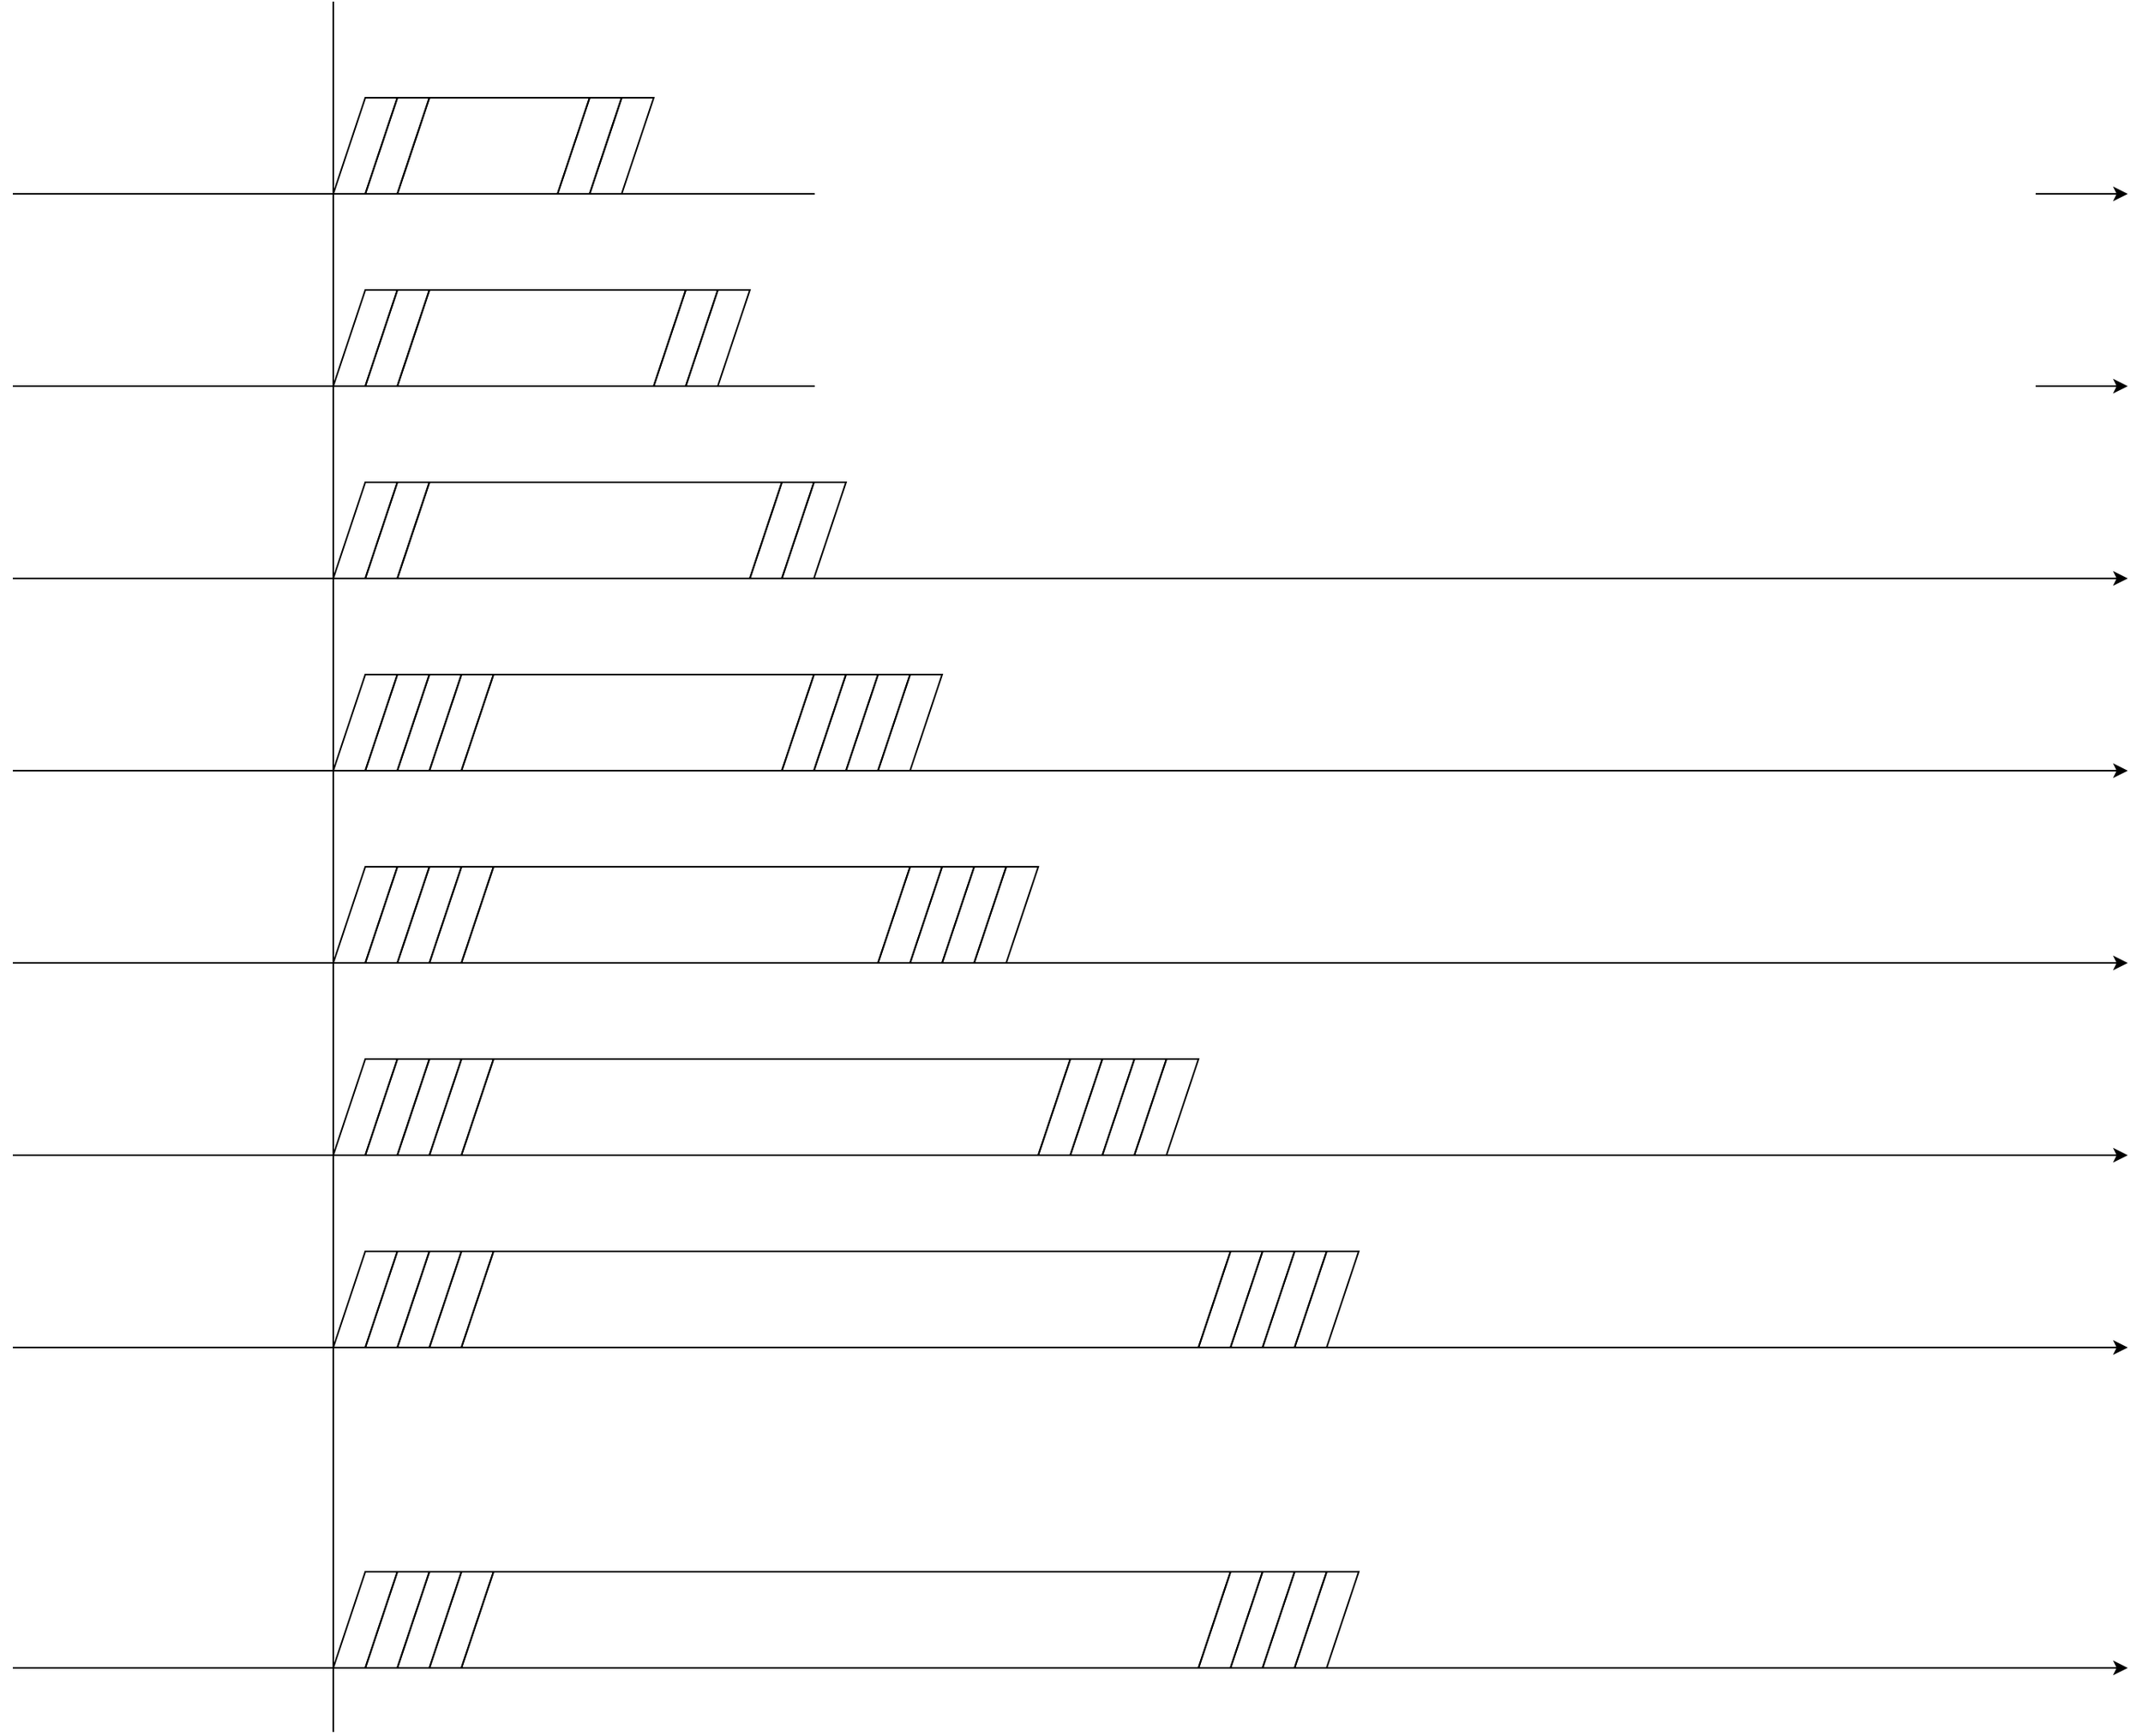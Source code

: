 <mxfile version="22.0.3" type="device">
  <diagram name="Page-1" id="kGcfdEgu2AfaMnEGp_mp">
    <mxGraphModel dx="813" dy="874" grid="1" gridSize="10" guides="1" tooltips="1" connect="1" arrows="1" fold="1" page="1" pageScale="1" pageWidth="3300" pageHeight="4681" math="0" shadow="0">
      <root>
        <mxCell id="0" />
        <mxCell id="1" parent="0" />
        <mxCell id="lHrtD9bcTlEtg_5Hjy0B-1" value="" style="endArrow=none;html=1;rounded=0;" parent="1" edge="1">
          <mxGeometry width="50" height="50" relative="1" as="geometry">
            <mxPoint x="320" y="1240" as="sourcePoint" />
            <mxPoint x="320" y="160" as="targetPoint" />
          </mxGeometry>
        </mxCell>
        <mxCell id="lHrtD9bcTlEtg_5Hjy0B-2" value="" style="endArrow=classic;html=1;rounded=0;startArrow=none;startFill=0;endFill=1;" parent="1" edge="1">
          <mxGeometry width="50" height="50" relative="1" as="geometry">
            <mxPoint x="120" y="280" as="sourcePoint" />
            <mxPoint x="1440" y="280" as="targetPoint" />
          </mxGeometry>
        </mxCell>
        <mxCell id="lHrtD9bcTlEtg_5Hjy0B-3" value="" style="endArrow=classic;html=1;rounded=0;endFill=1;" parent="1" edge="1">
          <mxGeometry width="50" height="50" relative="1" as="geometry">
            <mxPoint x="120" y="400" as="sourcePoint" />
            <mxPoint x="1440" y="400" as="targetPoint" />
          </mxGeometry>
        </mxCell>
        <mxCell id="lHrtD9bcTlEtg_5Hjy0B-4" value="" style="endArrow=classic;html=1;rounded=0;endFill=1;" parent="1" edge="1">
          <mxGeometry width="50" height="50" relative="1" as="geometry">
            <mxPoint x="120" y="520" as="sourcePoint" />
            <mxPoint x="1440" y="520" as="targetPoint" />
          </mxGeometry>
        </mxCell>
        <mxCell id="lHrtD9bcTlEtg_5Hjy0B-5" value="" style="endArrow=classic;html=1;rounded=0;endFill=1;" parent="1" edge="1">
          <mxGeometry width="50" height="50" relative="1" as="geometry">
            <mxPoint x="120" y="640" as="sourcePoint" />
            <mxPoint x="1440" y="640" as="targetPoint" />
          </mxGeometry>
        </mxCell>
        <mxCell id="lHrtD9bcTlEtg_5Hjy0B-6" value="" style="endArrow=classic;html=1;rounded=0;endFill=1;" parent="1" edge="1">
          <mxGeometry width="50" height="50" relative="1" as="geometry">
            <mxPoint x="120" y="760" as="sourcePoint" />
            <mxPoint x="1440" y="760" as="targetPoint" />
          </mxGeometry>
        </mxCell>
        <mxCell id="lHrtD9bcTlEtg_5Hjy0B-8" value="" style="endArrow=classic;html=1;rounded=0;endFill=1;" parent="1" edge="1">
          <mxGeometry width="50" height="50" relative="1" as="geometry">
            <mxPoint x="120" y="880" as="sourcePoint" />
            <mxPoint x="1440" y="880" as="targetPoint" />
          </mxGeometry>
        </mxCell>
        <mxCell id="lHrtD9bcTlEtg_5Hjy0B-9" value="" style="endArrow=classic;html=1;rounded=0;endFill=1;" parent="1" edge="1">
          <mxGeometry width="50" height="50" relative="1" as="geometry">
            <mxPoint x="120" y="1000" as="sourcePoint" />
            <mxPoint x="1440" y="1000" as="targetPoint" />
          </mxGeometry>
        </mxCell>
        <mxCell id="lHrtD9bcTlEtg_5Hjy0B-10" value="" style="endArrow=classic;html=1;rounded=0;endFill=1;" parent="1" edge="1">
          <mxGeometry width="50" height="50" relative="1" as="geometry">
            <mxPoint x="120" y="1200" as="sourcePoint" />
            <mxPoint x="1440" y="1200" as="targetPoint" />
          </mxGeometry>
        </mxCell>
        <mxCell id="lHrtD9bcTlEtg_5Hjy0B-16" value="" style="group" parent="1" vertex="1" connectable="0">
          <mxGeometry x="320" y="220" width="200" height="60" as="geometry" />
        </mxCell>
        <mxCell id="lHrtD9bcTlEtg_5Hjy0B-11" value="" style="shape=parallelogram;perimeter=parallelogramPerimeter;whiteSpace=wrap;html=1;fixedSize=1;fillColor=none;" parent="lHrtD9bcTlEtg_5Hjy0B-16" vertex="1">
          <mxGeometry width="40" height="60" as="geometry" />
        </mxCell>
        <mxCell id="lHrtD9bcTlEtg_5Hjy0B-12" value="" style="shape=parallelogram;perimeter=parallelogramPerimeter;whiteSpace=wrap;html=1;fixedSize=1;fillColor=none;" parent="lHrtD9bcTlEtg_5Hjy0B-16" vertex="1">
          <mxGeometry x="20" width="40" height="60" as="geometry" />
        </mxCell>
        <mxCell id="lHrtD9bcTlEtg_5Hjy0B-13" value="" style="shape=parallelogram;perimeter=parallelogramPerimeter;whiteSpace=wrap;html=1;fixedSize=1;fillColor=none;" parent="lHrtD9bcTlEtg_5Hjy0B-16" vertex="1">
          <mxGeometry x="40" width="120" height="60" as="geometry" />
        </mxCell>
        <mxCell id="lHrtD9bcTlEtg_5Hjy0B-14" value="" style="shape=parallelogram;perimeter=parallelogramPerimeter;whiteSpace=wrap;html=1;fixedSize=1;fillColor=none;" parent="lHrtD9bcTlEtg_5Hjy0B-16" vertex="1">
          <mxGeometry x="140" width="40" height="60" as="geometry" />
        </mxCell>
        <mxCell id="lHrtD9bcTlEtg_5Hjy0B-15" value="" style="shape=parallelogram;perimeter=parallelogramPerimeter;whiteSpace=wrap;html=1;fixedSize=1;fillColor=none;" parent="lHrtD9bcTlEtg_5Hjy0B-16" vertex="1">
          <mxGeometry x="160" width="40" height="60" as="geometry" />
        </mxCell>
        <mxCell id="lHrtD9bcTlEtg_5Hjy0B-55" value="" style="group" parent="1" vertex="1" connectable="0">
          <mxGeometry x="320" y="340" width="260" height="60" as="geometry" />
        </mxCell>
        <mxCell id="lHrtD9bcTlEtg_5Hjy0B-25" value="" style="shape=parallelogram;perimeter=parallelogramPerimeter;whiteSpace=wrap;html=1;fixedSize=1;fillColor=none;" parent="lHrtD9bcTlEtg_5Hjy0B-55" vertex="1">
          <mxGeometry width="40" height="60" as="geometry" />
        </mxCell>
        <mxCell id="lHrtD9bcTlEtg_5Hjy0B-26" value="" style="shape=parallelogram;perimeter=parallelogramPerimeter;whiteSpace=wrap;html=1;fixedSize=1;fillColor=none;" parent="lHrtD9bcTlEtg_5Hjy0B-55" vertex="1">
          <mxGeometry x="20" width="40" height="60" as="geometry" />
        </mxCell>
        <mxCell id="lHrtD9bcTlEtg_5Hjy0B-27" value="" style="shape=parallelogram;perimeter=parallelogramPerimeter;whiteSpace=wrap;html=1;fixedSize=1;fillColor=none;" parent="lHrtD9bcTlEtg_5Hjy0B-55" vertex="1">
          <mxGeometry x="40" width="180" height="60" as="geometry" />
        </mxCell>
        <mxCell id="lHrtD9bcTlEtg_5Hjy0B-28" value="" style="shape=parallelogram;perimeter=parallelogramPerimeter;whiteSpace=wrap;html=1;fixedSize=1;fillColor=none;" parent="lHrtD9bcTlEtg_5Hjy0B-55" vertex="1">
          <mxGeometry x="200" width="40" height="60" as="geometry" />
        </mxCell>
        <mxCell id="lHrtD9bcTlEtg_5Hjy0B-29" value="" style="shape=parallelogram;perimeter=parallelogramPerimeter;whiteSpace=wrap;html=1;fixedSize=1;fillColor=none;" parent="lHrtD9bcTlEtg_5Hjy0B-55" vertex="1">
          <mxGeometry x="220" width="40" height="60" as="geometry" />
        </mxCell>
        <mxCell id="lHrtD9bcTlEtg_5Hjy0B-56" value="" style="group" parent="1" vertex="1" connectable="0">
          <mxGeometry x="320" y="460" width="320" height="60" as="geometry" />
        </mxCell>
        <mxCell id="lHrtD9bcTlEtg_5Hjy0B-30" value="" style="shape=parallelogram;perimeter=parallelogramPerimeter;whiteSpace=wrap;html=1;fixedSize=1;fillColor=none;" parent="lHrtD9bcTlEtg_5Hjy0B-56" vertex="1">
          <mxGeometry width="40" height="60" as="geometry" />
        </mxCell>
        <mxCell id="lHrtD9bcTlEtg_5Hjy0B-31" value="" style="shape=parallelogram;perimeter=parallelogramPerimeter;whiteSpace=wrap;html=1;fixedSize=1;fillColor=none;" parent="lHrtD9bcTlEtg_5Hjy0B-56" vertex="1">
          <mxGeometry x="20" width="40" height="60" as="geometry" />
        </mxCell>
        <mxCell id="lHrtD9bcTlEtg_5Hjy0B-32" value="" style="shape=parallelogram;perimeter=parallelogramPerimeter;whiteSpace=wrap;html=1;fixedSize=1;fillColor=none;" parent="lHrtD9bcTlEtg_5Hjy0B-56" vertex="1">
          <mxGeometry x="40" width="240" height="60" as="geometry" />
        </mxCell>
        <mxCell id="lHrtD9bcTlEtg_5Hjy0B-33" value="" style="shape=parallelogram;perimeter=parallelogramPerimeter;whiteSpace=wrap;html=1;fixedSize=1;fillColor=none;" parent="lHrtD9bcTlEtg_5Hjy0B-56" vertex="1">
          <mxGeometry x="260" width="40" height="60" as="geometry" />
        </mxCell>
        <mxCell id="lHrtD9bcTlEtg_5Hjy0B-34" value="" style="shape=parallelogram;perimeter=parallelogramPerimeter;whiteSpace=wrap;html=1;fixedSize=1;fillColor=none;" parent="lHrtD9bcTlEtg_5Hjy0B-56" vertex="1">
          <mxGeometry x="280" width="40" height="60" as="geometry" />
        </mxCell>
        <mxCell id="lHrtD9bcTlEtg_5Hjy0B-57" value="" style="group" parent="1" vertex="1" connectable="0">
          <mxGeometry x="320" y="580" width="380" height="60" as="geometry" />
        </mxCell>
        <mxCell id="lHrtD9bcTlEtg_5Hjy0B-35" value="" style="shape=parallelogram;perimeter=parallelogramPerimeter;whiteSpace=wrap;html=1;fixedSize=1;fillColor=none;" parent="lHrtD9bcTlEtg_5Hjy0B-57" vertex="1">
          <mxGeometry width="40" height="60" as="geometry" />
        </mxCell>
        <mxCell id="lHrtD9bcTlEtg_5Hjy0B-36" value="" style="shape=parallelogram;perimeter=parallelogramPerimeter;whiteSpace=wrap;html=1;fixedSize=1;fillColor=none;" parent="lHrtD9bcTlEtg_5Hjy0B-57" vertex="1">
          <mxGeometry x="20" width="40" height="60" as="geometry" />
        </mxCell>
        <mxCell id="lHrtD9bcTlEtg_5Hjy0B-37" value="" style="shape=parallelogram;perimeter=parallelogramPerimeter;whiteSpace=wrap;html=1;fixedSize=1;fillColor=none;" parent="lHrtD9bcTlEtg_5Hjy0B-57" vertex="1">
          <mxGeometry x="80" width="220" height="60" as="geometry" />
        </mxCell>
        <mxCell id="lHrtD9bcTlEtg_5Hjy0B-38" value="" style="shape=parallelogram;perimeter=parallelogramPerimeter;whiteSpace=wrap;html=1;fixedSize=1;fillColor=none;" parent="lHrtD9bcTlEtg_5Hjy0B-57" vertex="1">
          <mxGeometry x="320" width="40" height="60" as="geometry" />
        </mxCell>
        <mxCell id="lHrtD9bcTlEtg_5Hjy0B-39" value="" style="shape=parallelogram;perimeter=parallelogramPerimeter;whiteSpace=wrap;html=1;fixedSize=1;fillColor=none;" parent="lHrtD9bcTlEtg_5Hjy0B-57" vertex="1">
          <mxGeometry x="340" width="40" height="60" as="geometry" />
        </mxCell>
        <mxCell id="lHrtD9bcTlEtg_5Hjy0B-49" value="" style="shape=parallelogram;perimeter=parallelogramPerimeter;whiteSpace=wrap;html=1;fixedSize=1;fillColor=none;" parent="lHrtD9bcTlEtg_5Hjy0B-57" vertex="1">
          <mxGeometry x="280" width="40" height="60" as="geometry" />
        </mxCell>
        <mxCell id="lHrtD9bcTlEtg_5Hjy0B-50" value="" style="shape=parallelogram;perimeter=parallelogramPerimeter;whiteSpace=wrap;html=1;fixedSize=1;fillColor=none;" parent="lHrtD9bcTlEtg_5Hjy0B-57" vertex="1">
          <mxGeometry x="300" width="40" height="60" as="geometry" />
        </mxCell>
        <mxCell id="lHrtD9bcTlEtg_5Hjy0B-53" value="" style="shape=parallelogram;perimeter=parallelogramPerimeter;whiteSpace=wrap;html=1;fixedSize=1;fillColor=none;" parent="lHrtD9bcTlEtg_5Hjy0B-57" vertex="1">
          <mxGeometry x="40" width="40" height="60" as="geometry" />
        </mxCell>
        <mxCell id="lHrtD9bcTlEtg_5Hjy0B-54" value="" style="shape=parallelogram;perimeter=parallelogramPerimeter;whiteSpace=wrap;html=1;fixedSize=1;fillColor=none;" parent="lHrtD9bcTlEtg_5Hjy0B-57" vertex="1">
          <mxGeometry x="60" width="40" height="60" as="geometry" />
        </mxCell>
        <mxCell id="lHrtD9bcTlEtg_5Hjy0B-40" value="" style="shape=parallelogram;perimeter=parallelogramPerimeter;whiteSpace=wrap;html=1;fixedSize=1;fillColor=none;" parent="1" vertex="1">
          <mxGeometry x="320" y="700" width="40" height="60" as="geometry" />
        </mxCell>
        <mxCell id="lHrtD9bcTlEtg_5Hjy0B-41" value="" style="shape=parallelogram;perimeter=parallelogramPerimeter;whiteSpace=wrap;html=1;fixedSize=1;fillColor=none;" parent="1" vertex="1">
          <mxGeometry x="340" y="700" width="40" height="60" as="geometry" />
        </mxCell>
        <mxCell id="lHrtD9bcTlEtg_5Hjy0B-42" value="" style="shape=parallelogram;perimeter=parallelogramPerimeter;whiteSpace=wrap;html=1;fixedSize=1;fillColor=none;" parent="1" vertex="1">
          <mxGeometry x="400" y="700" width="280" height="60" as="geometry" />
        </mxCell>
        <mxCell id="lHrtD9bcTlEtg_5Hjy0B-43" value="" style="shape=parallelogram;perimeter=parallelogramPerimeter;whiteSpace=wrap;html=1;fixedSize=1;fillColor=none;" parent="1" vertex="1">
          <mxGeometry x="700" y="700" width="40" height="60" as="geometry" />
        </mxCell>
        <mxCell id="lHrtD9bcTlEtg_5Hjy0B-44" value="" style="shape=parallelogram;perimeter=parallelogramPerimeter;whiteSpace=wrap;html=1;fixedSize=1;fillColor=none;" parent="1" vertex="1">
          <mxGeometry x="720" y="700" width="40" height="60" as="geometry" />
        </mxCell>
        <mxCell id="lHrtD9bcTlEtg_5Hjy0B-59" value="" style="shape=parallelogram;perimeter=parallelogramPerimeter;whiteSpace=wrap;html=1;fixedSize=1;fillColor=none;" parent="1" vertex="1">
          <mxGeometry x="360" y="700" width="40" height="60" as="geometry" />
        </mxCell>
        <mxCell id="lHrtD9bcTlEtg_5Hjy0B-60" value="" style="shape=parallelogram;perimeter=parallelogramPerimeter;whiteSpace=wrap;html=1;fixedSize=1;fillColor=none;" parent="1" vertex="1">
          <mxGeometry x="380" y="700" width="40" height="60" as="geometry" />
        </mxCell>
        <mxCell id="lHrtD9bcTlEtg_5Hjy0B-61" value="" style="shape=parallelogram;perimeter=parallelogramPerimeter;whiteSpace=wrap;html=1;fixedSize=1;fillColor=none;" parent="1" vertex="1">
          <mxGeometry x="660" y="700" width="40" height="60" as="geometry" />
        </mxCell>
        <mxCell id="lHrtD9bcTlEtg_5Hjy0B-62" value="" style="shape=parallelogram;perimeter=parallelogramPerimeter;whiteSpace=wrap;html=1;fixedSize=1;fillColor=none;" parent="1" vertex="1">
          <mxGeometry x="680" y="700" width="40" height="60" as="geometry" />
        </mxCell>
        <mxCell id="lHrtD9bcTlEtg_5Hjy0B-65" value="" style="shape=parallelogram;perimeter=parallelogramPerimeter;whiteSpace=wrap;html=1;fixedSize=1;fillColor=none;" parent="1" vertex="1">
          <mxGeometry x="320" y="820" width="40" height="60" as="geometry" />
        </mxCell>
        <mxCell id="lHrtD9bcTlEtg_5Hjy0B-66" value="" style="shape=parallelogram;perimeter=parallelogramPerimeter;whiteSpace=wrap;html=1;fixedSize=1;fillColor=none;" parent="1" vertex="1">
          <mxGeometry x="340" y="820" width="40" height="60" as="geometry" />
        </mxCell>
        <mxCell id="lHrtD9bcTlEtg_5Hjy0B-67" value="" style="shape=parallelogram;perimeter=parallelogramPerimeter;whiteSpace=wrap;html=1;fixedSize=1;fillColor=none;" parent="1" vertex="1">
          <mxGeometry x="400" y="820" width="380" height="60" as="geometry" />
        </mxCell>
        <mxCell id="lHrtD9bcTlEtg_5Hjy0B-68" value="" style="shape=parallelogram;perimeter=parallelogramPerimeter;whiteSpace=wrap;html=1;fixedSize=1;fillColor=none;" parent="1" vertex="1">
          <mxGeometry x="800" y="820" width="40" height="60" as="geometry" />
        </mxCell>
        <mxCell id="lHrtD9bcTlEtg_5Hjy0B-69" value="" style="shape=parallelogram;perimeter=parallelogramPerimeter;whiteSpace=wrap;html=1;fixedSize=1;fillColor=none;" parent="1" vertex="1">
          <mxGeometry x="820" y="820" width="40" height="60" as="geometry" />
        </mxCell>
        <mxCell id="lHrtD9bcTlEtg_5Hjy0B-70" value="" style="shape=parallelogram;perimeter=parallelogramPerimeter;whiteSpace=wrap;html=1;fixedSize=1;fillColor=none;" parent="1" vertex="1">
          <mxGeometry x="360" y="820" width="40" height="60" as="geometry" />
        </mxCell>
        <mxCell id="lHrtD9bcTlEtg_5Hjy0B-71" value="" style="shape=parallelogram;perimeter=parallelogramPerimeter;whiteSpace=wrap;html=1;fixedSize=1;fillColor=none;" parent="1" vertex="1">
          <mxGeometry x="380" y="820" width="40" height="60" as="geometry" />
        </mxCell>
        <mxCell id="lHrtD9bcTlEtg_5Hjy0B-72" value="" style="shape=parallelogram;perimeter=parallelogramPerimeter;whiteSpace=wrap;html=1;fixedSize=1;fillColor=none;" parent="1" vertex="1">
          <mxGeometry x="760" y="820" width="40" height="60" as="geometry" />
        </mxCell>
        <mxCell id="lHrtD9bcTlEtg_5Hjy0B-73" value="" style="shape=parallelogram;perimeter=parallelogramPerimeter;whiteSpace=wrap;html=1;fixedSize=1;fillColor=none;" parent="1" vertex="1">
          <mxGeometry x="780" y="820" width="40" height="60" as="geometry" />
        </mxCell>
        <mxCell id="lHrtD9bcTlEtg_5Hjy0B-74" value="" style="shape=parallelogram;perimeter=parallelogramPerimeter;whiteSpace=wrap;html=1;fixedSize=1;fillColor=none;" parent="1" vertex="1">
          <mxGeometry x="320" y="940" width="40" height="60" as="geometry" />
        </mxCell>
        <mxCell id="lHrtD9bcTlEtg_5Hjy0B-75" value="" style="shape=parallelogram;perimeter=parallelogramPerimeter;whiteSpace=wrap;html=1;fixedSize=1;fillColor=none;" parent="1" vertex="1">
          <mxGeometry x="340" y="940" width="40" height="60" as="geometry" />
        </mxCell>
        <mxCell id="lHrtD9bcTlEtg_5Hjy0B-76" value="" style="shape=parallelogram;perimeter=parallelogramPerimeter;whiteSpace=wrap;html=1;fixedSize=1;fillColor=none;" parent="1" vertex="1">
          <mxGeometry x="400" y="940" width="480" height="60" as="geometry" />
        </mxCell>
        <mxCell id="lHrtD9bcTlEtg_5Hjy0B-77" value="" style="shape=parallelogram;perimeter=parallelogramPerimeter;whiteSpace=wrap;html=1;fixedSize=1;fillColor=none;" parent="1" vertex="1">
          <mxGeometry x="900" y="940" width="40" height="60" as="geometry" />
        </mxCell>
        <mxCell id="lHrtD9bcTlEtg_5Hjy0B-78" value="" style="shape=parallelogram;perimeter=parallelogramPerimeter;whiteSpace=wrap;html=1;fixedSize=1;fillColor=none;" parent="1" vertex="1">
          <mxGeometry x="920" y="940" width="40" height="60" as="geometry" />
        </mxCell>
        <mxCell id="lHrtD9bcTlEtg_5Hjy0B-79" value="" style="shape=parallelogram;perimeter=parallelogramPerimeter;whiteSpace=wrap;html=1;fixedSize=1;fillColor=none;" parent="1" vertex="1">
          <mxGeometry x="360" y="940" width="40" height="60" as="geometry" />
        </mxCell>
        <mxCell id="lHrtD9bcTlEtg_5Hjy0B-80" value="" style="shape=parallelogram;perimeter=parallelogramPerimeter;whiteSpace=wrap;html=1;fixedSize=1;fillColor=none;" parent="1" vertex="1">
          <mxGeometry x="380" y="940" width="40" height="60" as="geometry" />
        </mxCell>
        <mxCell id="lHrtD9bcTlEtg_5Hjy0B-81" value="" style="shape=parallelogram;perimeter=parallelogramPerimeter;whiteSpace=wrap;html=1;fixedSize=1;fillColor=none;" parent="1" vertex="1">
          <mxGeometry x="860" y="940" width="40" height="60" as="geometry" />
        </mxCell>
        <mxCell id="lHrtD9bcTlEtg_5Hjy0B-82" value="" style="shape=parallelogram;perimeter=parallelogramPerimeter;whiteSpace=wrap;html=1;fixedSize=1;fillColor=none;" parent="1" vertex="1">
          <mxGeometry x="880" y="940" width="40" height="60" as="geometry" />
        </mxCell>
        <mxCell id="lHrtD9bcTlEtg_5Hjy0B-83" value="" style="shape=parallelogram;perimeter=parallelogramPerimeter;whiteSpace=wrap;html=1;fixedSize=1;fillColor=none;" parent="1" vertex="1">
          <mxGeometry x="320" y="1140" width="40" height="60" as="geometry" />
        </mxCell>
        <mxCell id="lHrtD9bcTlEtg_5Hjy0B-84" value="" style="shape=parallelogram;perimeter=parallelogramPerimeter;whiteSpace=wrap;html=1;fixedSize=1;fillColor=none;" parent="1" vertex="1">
          <mxGeometry x="340" y="1140" width="40" height="60" as="geometry" />
        </mxCell>
        <mxCell id="lHrtD9bcTlEtg_5Hjy0B-85" value="" style="shape=parallelogram;perimeter=parallelogramPerimeter;whiteSpace=wrap;html=1;fixedSize=1;fillColor=none;" parent="1" vertex="1">
          <mxGeometry x="400" y="1140" width="480" height="60" as="geometry" />
        </mxCell>
        <mxCell id="lHrtD9bcTlEtg_5Hjy0B-86" value="" style="shape=parallelogram;perimeter=parallelogramPerimeter;whiteSpace=wrap;html=1;fixedSize=1;fillColor=none;" parent="1" vertex="1">
          <mxGeometry x="900" y="1140" width="40" height="60" as="geometry" />
        </mxCell>
        <mxCell id="lHrtD9bcTlEtg_5Hjy0B-87" value="" style="shape=parallelogram;perimeter=parallelogramPerimeter;whiteSpace=wrap;html=1;fixedSize=1;fillColor=none;" parent="1" vertex="1">
          <mxGeometry x="920" y="1140" width="40" height="60" as="geometry" />
        </mxCell>
        <mxCell id="lHrtD9bcTlEtg_5Hjy0B-88" value="" style="shape=parallelogram;perimeter=parallelogramPerimeter;whiteSpace=wrap;html=1;fixedSize=1;fillColor=none;" parent="1" vertex="1">
          <mxGeometry x="360" y="1140" width="40" height="60" as="geometry" />
        </mxCell>
        <mxCell id="lHrtD9bcTlEtg_5Hjy0B-89" value="" style="shape=parallelogram;perimeter=parallelogramPerimeter;whiteSpace=wrap;html=1;fixedSize=1;fillColor=none;" parent="1" vertex="1">
          <mxGeometry x="380" y="1140" width="40" height="60" as="geometry" />
        </mxCell>
        <mxCell id="lHrtD9bcTlEtg_5Hjy0B-90" value="" style="shape=parallelogram;perimeter=parallelogramPerimeter;whiteSpace=wrap;html=1;fixedSize=1;fillColor=none;" parent="1" vertex="1">
          <mxGeometry x="860" y="1140" width="40" height="60" as="geometry" />
        </mxCell>
        <mxCell id="lHrtD9bcTlEtg_5Hjy0B-91" value="" style="shape=parallelogram;perimeter=parallelogramPerimeter;whiteSpace=wrap;html=1;fixedSize=1;fillColor=none;" parent="1" vertex="1">
          <mxGeometry x="880" y="1140" width="40" height="60" as="geometry" />
        </mxCell>
      </root>
    </mxGraphModel>
  </diagram>
</mxfile>
